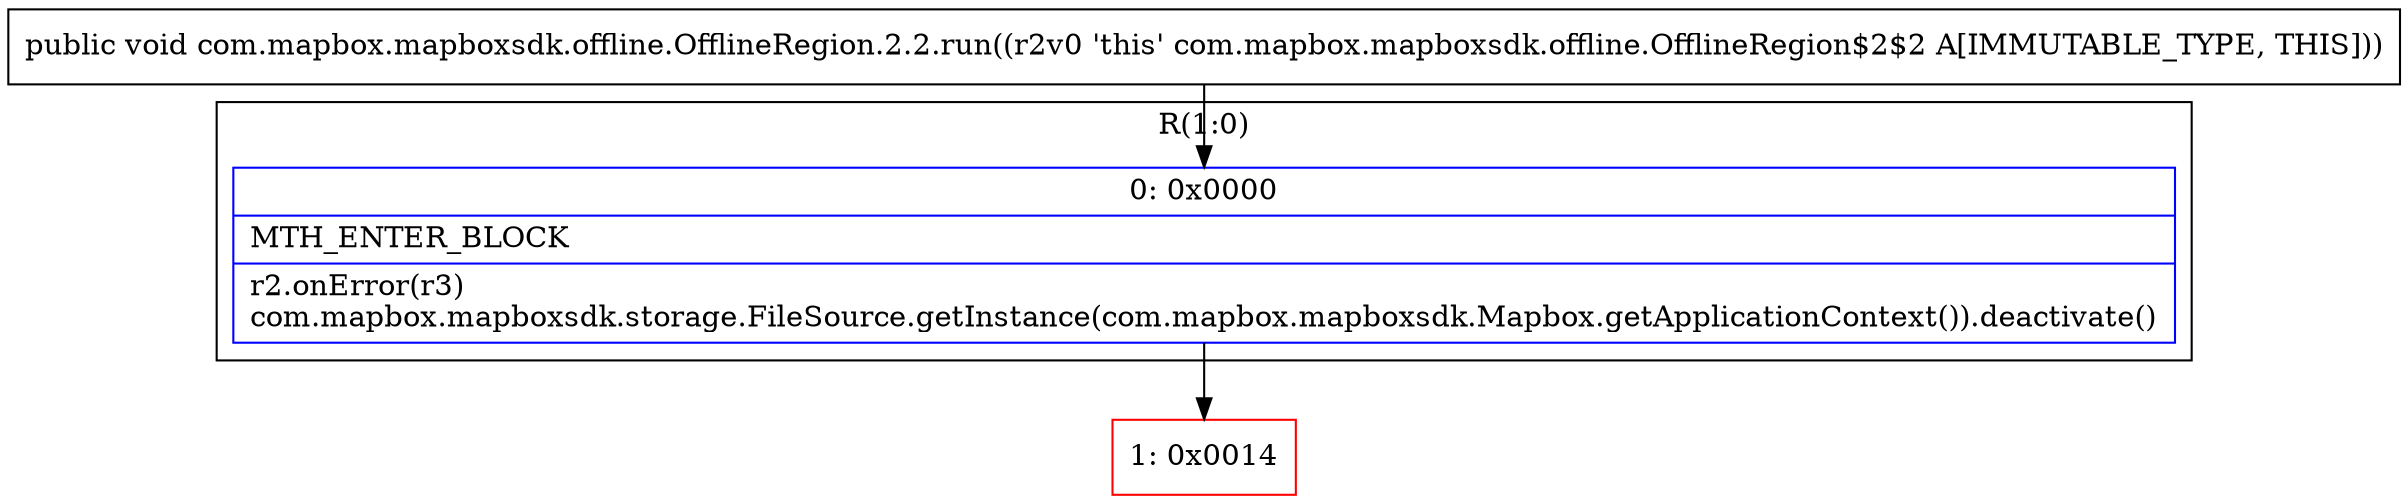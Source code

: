 digraph "CFG forcom.mapbox.mapboxsdk.offline.OfflineRegion.2.2.run()V" {
subgraph cluster_Region_9011256 {
label = "R(1:0)";
node [shape=record,color=blue];
Node_0 [shape=record,label="{0\:\ 0x0000|MTH_ENTER_BLOCK\l|r2.onError(r3)\lcom.mapbox.mapboxsdk.storage.FileSource.getInstance(com.mapbox.mapboxsdk.Mapbox.getApplicationContext()).deactivate()\l}"];
}
Node_1 [shape=record,color=red,label="{1\:\ 0x0014}"];
MethodNode[shape=record,label="{public void com.mapbox.mapboxsdk.offline.OfflineRegion.2.2.run((r2v0 'this' com.mapbox.mapboxsdk.offline.OfflineRegion$2$2 A[IMMUTABLE_TYPE, THIS])) }"];
MethodNode -> Node_0;
Node_0 -> Node_1;
}

